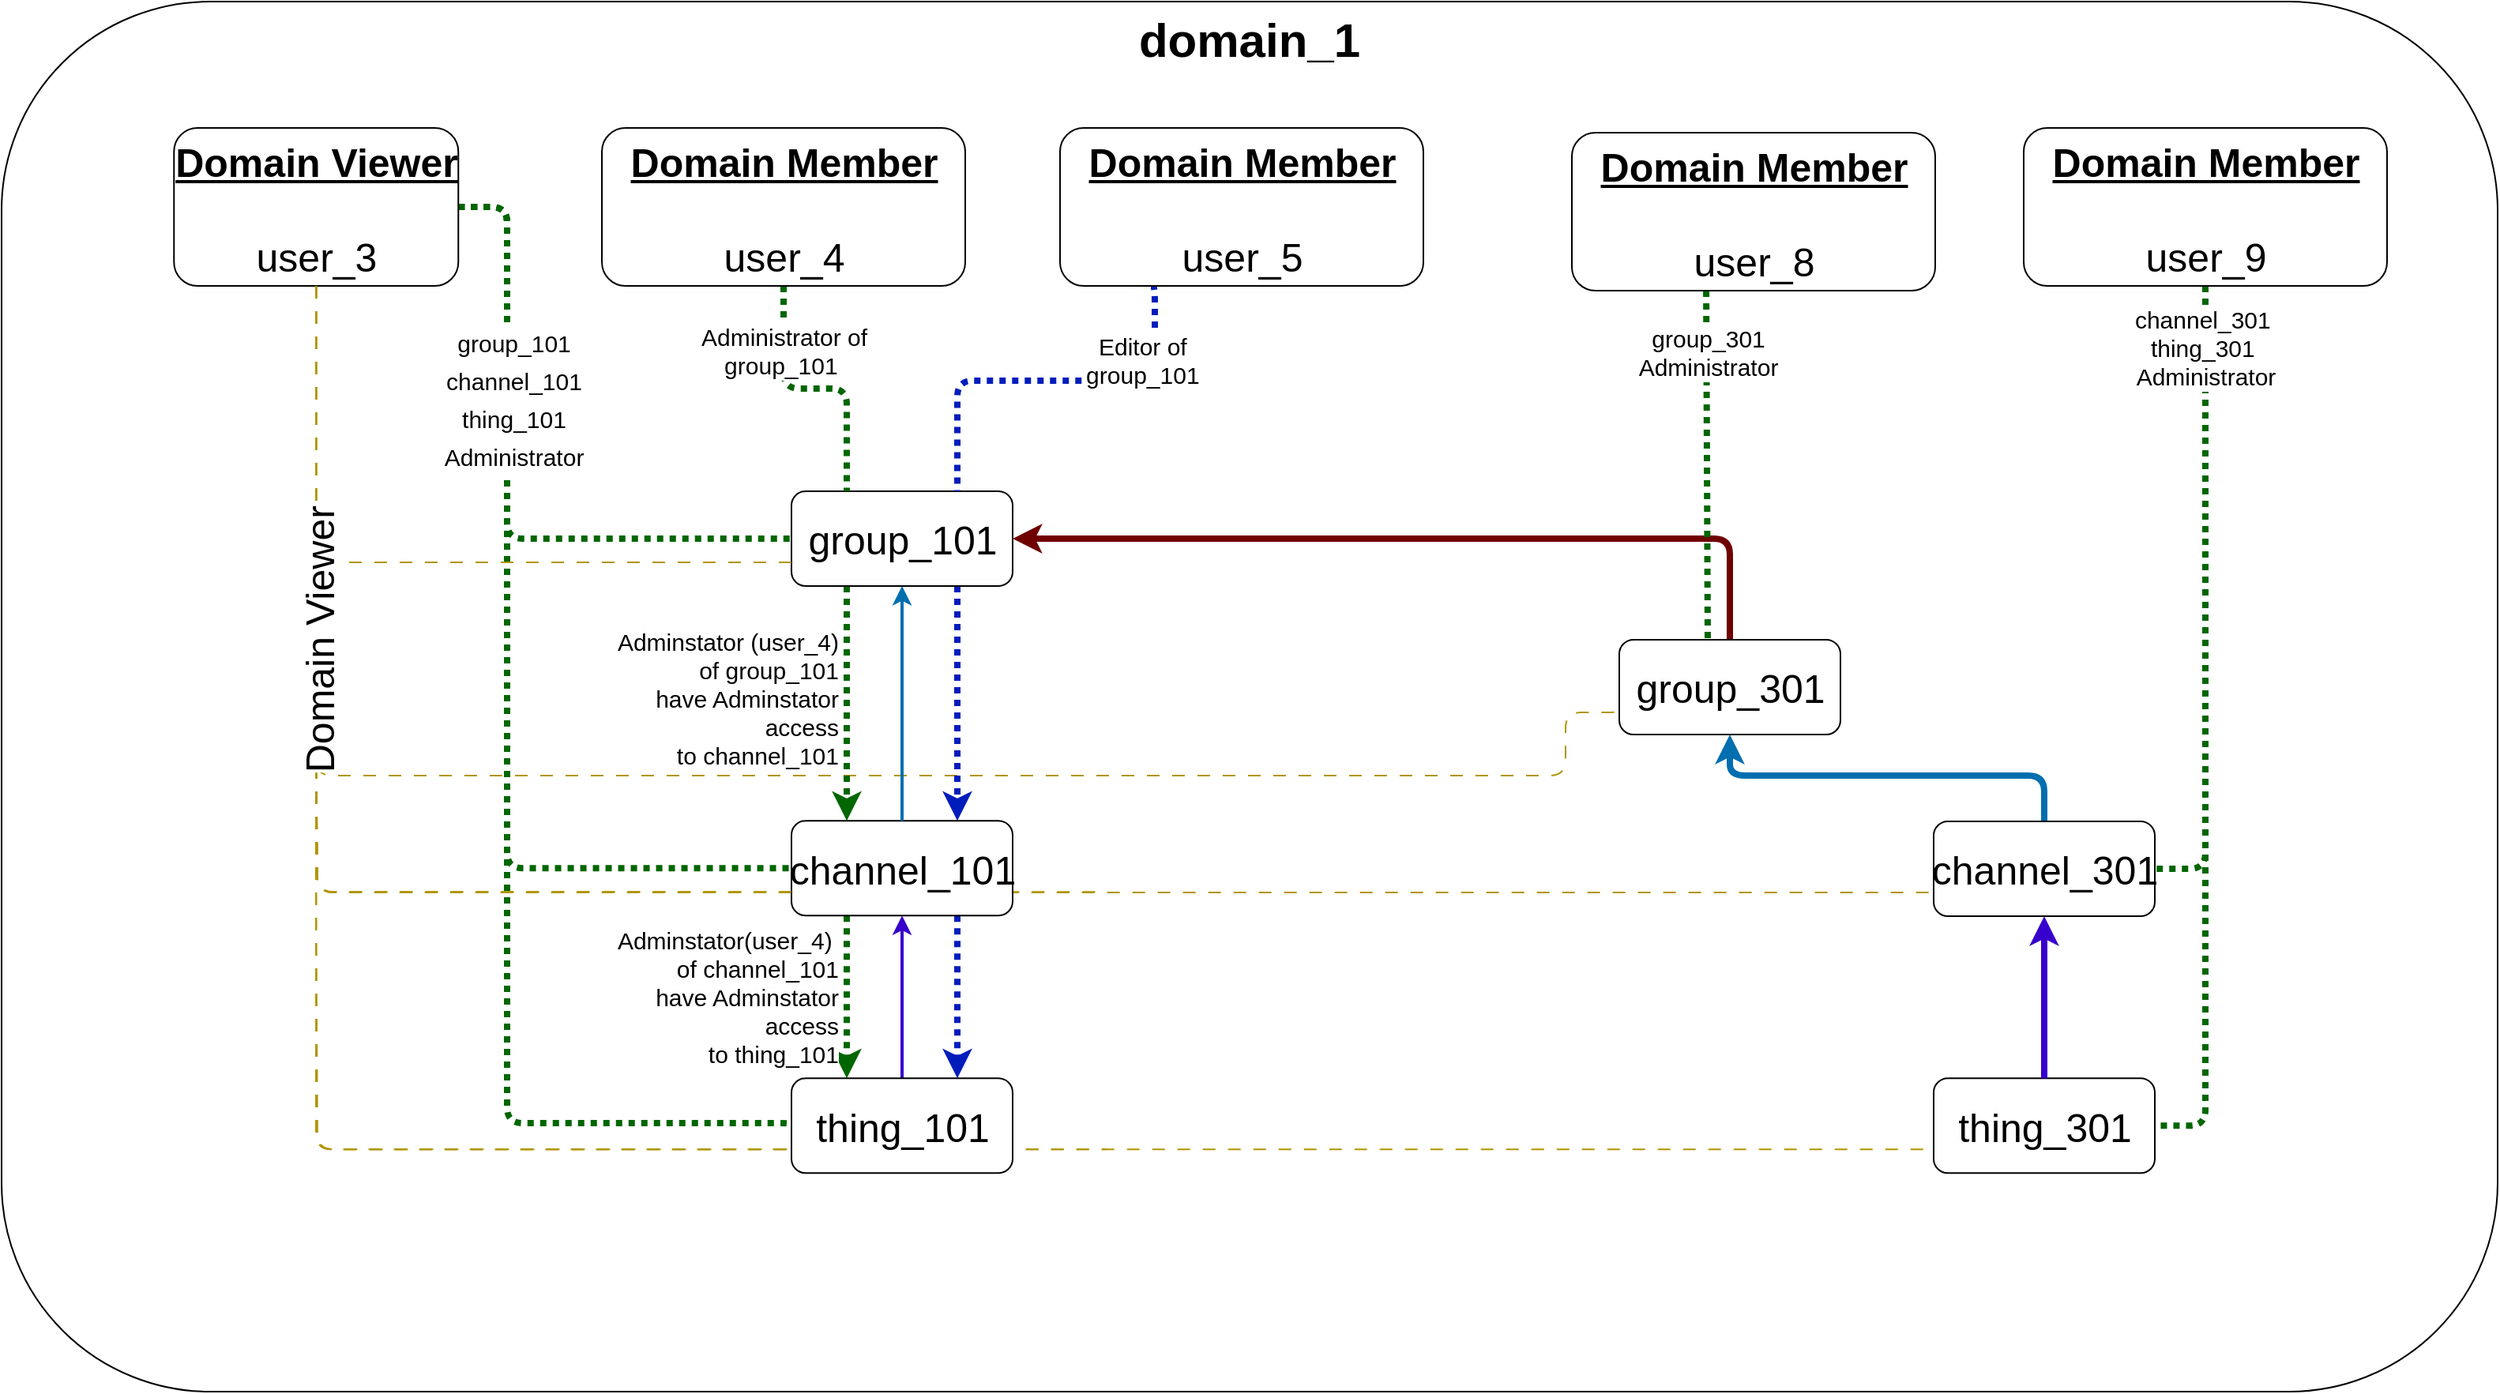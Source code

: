 <mxfile>
    <diagram id="6mOy798XpB74Yk2sk_v2" name="Page-1">
        <mxGraphModel dx="2570" dy="2074" grid="1" gridSize="10" guides="1" tooltips="1" connect="1" arrows="1" fold="1" page="1" pageScale="1" pageWidth="850" pageHeight="1100" math="0" shadow="0">
            <root>
                <mxCell id="0"/>
                <mxCell id="1" style="locked=1;" parent="0"/>
                <mxCell id="363" style="edgeStyle=none;html=1;entryX=0.5;entryY=0;entryDx=0;entryDy=0;" parent="1" edge="1">
                    <mxGeometry relative="1" as="geometry">
                        <mxPoint x="616" y="130" as="sourcePoint"/>
                    </mxGeometry>
                </mxCell>
                <mxCell id="374" style="edgeStyle=none;html=1;" parent="1" source="359" target="366" edge="1">
                    <mxGeometry relative="1" as="geometry"/>
                </mxCell>
                <mxCell id="413" style="edgeStyle=none;html=1;entryX=0.75;entryY=1;entryDx=0;entryDy=0;strokeWidth=4;" parent="1" target="365" edge="1">
                    <mxGeometry relative="1" as="geometry">
                        <mxPoint x="192.289" y="478.63" as="sourcePoint"/>
                    </mxGeometry>
                </mxCell>
                <mxCell id="463" style="edgeStyle=none;html=1;exitX=0.25;exitY=1;exitDx=0;exitDy=0;entryX=0.25;entryY=0;entryDx=0;entryDy=0;" parent="1" source="417" target="418" edge="1">
                    <mxGeometry relative="1" as="geometry"/>
                </mxCell>
                <mxCell id="464" style="edgeStyle=none;html=1;exitX=0.75;exitY=1;exitDx=0;exitDy=0;entryX=0.75;entryY=0;entryDx=0;entryDy=0;" parent="1" source="365" target="366" edge="1">
                    <mxGeometry relative="1" as="geometry"/>
                </mxCell>
                <mxCell id="467" style="edgeStyle=none;html=1;exitX=0.25;exitY=1;exitDx=0;exitDy=0;entryX=0.75;entryY=0;entryDx=0;entryDy=0;" parent="1" source="416" target="417" edge="1">
                    <mxGeometry relative="1" as="geometry"/>
                </mxCell>
                <mxCell id="471" style="edgeStyle=none;html=1;entryX=1;entryY=0.5;entryDx=0;entryDy=0;" parent="1" source="417" target="365" edge="1">
                    <mxGeometry relative="1" as="geometry"/>
                </mxCell>
                <mxCell id="4" value="Domain_1_container" style="locked=1;" parent="0"/>
                <mxCell id="5" value="&lt;font style=&quot;font-size: 30px;&quot;&gt;&lt;b style=&quot;&quot;&gt;domain_1&lt;/b&gt;&lt;/font&gt;" style="rounded=1;whiteSpace=wrap;html=1;verticalAlign=top;fillColor=default;" parent="4" vertex="1">
                    <mxGeometry x="-550" y="-40" width="1580" height="880" as="geometry"/>
                </mxCell>
                <mxCell id="6" value="Domain_1_entities" style="locked=1;" parent="0"/>
                <mxCell id="472" style="edgeStyle=orthogonalEdgeStyle;html=1;entryX=1;entryY=0.5;entryDx=0;entryDy=0;strokeWidth=4;fillColor=#a20025;strokeColor=#6F0000;" parent="6" source="417" target="365" edge="1">
                    <mxGeometry relative="1" as="geometry">
                        <Array as="points">
                            <mxPoint x="544" y="300"/>
                        </Array>
                    </mxGeometry>
                </mxCell>
                <mxCell id="39" value="Domain_1_Users" style="locked=1;" parent="0"/>
                <mxCell id="370" style="edgeStyle=orthogonalEdgeStyle;html=1;entryX=0;entryY=0.5;entryDx=0;entryDy=0;dashed=1;dashPattern=1 1;strokeColor=#006600;strokeWidth=4;fontSize=20;endArrow=none;endFill=0;" parent="39" source="308" target="365" edge="1">
                    <mxGeometry relative="1" as="geometry">
                        <Array as="points">
                            <mxPoint x="-230" y="90"/>
                            <mxPoint x="-230" y="300"/>
                        </Array>
                    </mxGeometry>
                </mxCell>
                <mxCell id="371" style="edgeStyle=orthogonalEdgeStyle;html=1;entryX=0;entryY=0.5;entryDx=0;entryDy=0;dashed=1;dashPattern=1 1;strokeColor=#006600;strokeWidth=4;fontSize=20;endArrow=none;endFill=0;" parent="39" source="308" target="366" edge="1">
                    <mxGeometry relative="1" as="geometry">
                        <Array as="points">
                            <mxPoint x="-230" y="90"/>
                            <mxPoint x="-230" y="509"/>
                        </Array>
                    </mxGeometry>
                </mxCell>
                <mxCell id="372" style="edgeStyle=orthogonalEdgeStyle;html=1;entryX=0;entryY=0.5;entryDx=0;entryDy=0;dashed=1;dashPattern=1 1;strokeColor=#006600;strokeWidth=4;fontSize=20;endArrow=none;endFill=0;" parent="39" source="308" target="359" edge="1">
                    <mxGeometry relative="1" as="geometry">
                        <Array as="points">
                            <mxPoint x="-230" y="90"/>
                            <mxPoint x="-230" y="670"/>
                            <mxPoint x="-50" y="670"/>
                        </Array>
                    </mxGeometry>
                </mxCell>
                <mxCell id="373" value="&lt;font style=&quot;font-size: 15px;&quot;&gt;group_101&lt;br&gt;channel_101&lt;br&gt;thing_101&lt;br&gt;Administrator&lt;/font&gt;" style="edgeLabel;html=1;align=center;verticalAlign=middle;resizable=0;points=[];fontSize=20;" parent="372" vertex="1" connectable="0">
                    <mxGeometry x="-0.525" y="4" relative="1" as="geometry">
                        <mxPoint y="-37" as="offset"/>
                    </mxGeometry>
                </mxCell>
                <mxCell id="425" style="edgeStyle=orthogonalEdgeStyle;html=1;entryX=0;entryY=0.75;entryDx=0;entryDy=0;dashed=1;dashPattern=8 8;fillColor=#e3c800;strokeColor=#B09500;endArrow=none;endFill=0;" parent="39" source="308" edge="1">
                    <mxGeometry relative="1" as="geometry">
                        <Array as="points">
                            <mxPoint x="-351" y="432"/>
                            <mxPoint x="-350" y="524"/>
                        </Array>
                        <mxPoint x="150" y="523.63" as="targetPoint"/>
                    </mxGeometry>
                </mxCell>
                <mxCell id="426" style="edgeStyle=orthogonalEdgeStyle;html=1;entryX=0;entryY=0.75;entryDx=0;entryDy=0;dashed=1;dashPattern=8 8;fillColor=#e3c800;strokeColor=#B09500;endArrow=none;endFill=0;" parent="39" source="308" edge="1">
                    <mxGeometry relative="1" as="geometry">
                        <Array as="points">
                            <mxPoint x="-351" y="687"/>
                        </Array>
                        <mxPoint x="150" y="686.63" as="targetPoint"/>
                    </mxGeometry>
                </mxCell>
                <mxCell id="444" style="edgeStyle=orthogonalEdgeStyle;html=1;entryX=0;entryY=0.75;entryDx=0;entryDy=0;dashed=1;dashPattern=8 8;strokeColor=#B09500;strokeWidth=1;fontSize=15;endArrow=none;endFill=0;fillColor=#e3c800;" parent="39" source="308" target="417" edge="1">
                    <mxGeometry relative="1" as="geometry">
                        <Array as="points">
                            <mxPoint x="-351" y="450"/>
                            <mxPoint x="440" y="450"/>
                            <mxPoint x="440" y="410"/>
                        </Array>
                    </mxGeometry>
                </mxCell>
                <mxCell id="448" style="edgeStyle=orthogonalEdgeStyle;html=1;entryX=0;entryY=0.75;entryDx=0;entryDy=0;dashed=1;dashPattern=8 8;strokeColor=#B09500;strokeWidth=1;fontSize=15;endArrow=none;endFill=0;fillColor=#e3c800;" parent="39" source="308" target="418" edge="1">
                    <mxGeometry relative="1" as="geometry">
                        <Array as="points">
                            <mxPoint x="-351" y="432"/>
                            <mxPoint x="-350" y="432"/>
                            <mxPoint x="-350" y="524"/>
                        </Array>
                    </mxGeometry>
                </mxCell>
                <mxCell id="308" value="&lt;font style=&quot;font-size: 25px;&quot;&gt;&lt;b&gt;&lt;u&gt;Domain Viewer&lt;/u&gt;&lt;/b&gt;&lt;br&gt;&lt;br&gt;user_3&lt;/font&gt;" style="rounded=1;html=1;fontSize=25;verticalAlign=top;" parent="39" vertex="1">
                    <mxGeometry x="-440.87" y="40" width="180" height="100" as="geometry"/>
                </mxCell>
                <mxCell id="380" style="edgeStyle=orthogonalEdgeStyle;html=1;exitX=0.25;exitY=1;exitDx=0;exitDy=0;entryX=0.25;entryY=0;entryDx=0;entryDy=0;dashed=1;dashPattern=1 1;strokeWidth=4;endArrow=classic;endFill=1;fillColor=#fa6800;strokeColor=#006600;" parent="39" source="365" target="366" edge="1">
                    <mxGeometry relative="1" as="geometry"/>
                </mxCell>
                <mxCell id="389" value="Adminstator (user_4)&lt;br&gt;of group_101 &lt;br&gt;have Adminstator &lt;br&gt;access &lt;br&gt;to channel_101" style="edgeLabel;html=1;align=right;verticalAlign=middle;resizable=0;points=[];fontSize=15;" parent="380" vertex="1" connectable="0">
                    <mxGeometry x="-0.135" relative="1" as="geometry">
                        <mxPoint x="-5" y="6" as="offset"/>
                    </mxGeometry>
                </mxCell>
                <mxCell id="465" style="edgeStyle=none;html=1;exitX=0.75;exitY=1;exitDx=0;exitDy=0;entryX=0.75;entryY=0;entryDx=0;entryDy=0;fillColor=#0050ef;strokeColor=#001DBC;dashed=1;dashPattern=1 1;strokeWidth=4;" parent="39" source="365" target="366" edge="1">
                    <mxGeometry relative="1" as="geometry"/>
                </mxCell>
                <mxCell id="365" value="group_101&lt;span style=&quot;color: rgba(0, 0, 0, 0); font-family: monospace; font-size: 0px; text-align: start;&quot;&gt;%3CmxGraphModel%3E%3Croot%3E%3CmxCell%20id%3D%220%22%2F%3E%3CmxCell%20id%3D%221%22%20parent%3D%220%22%2F%3E%3CmxCell%20id%3D%222%22%20value%3D%22Group%202%22%20style%3D%22rounded%3D1%3Bhtml%3D1%3BfontSize%3D25%3B%22%20vertex%3D%221%22%20parent%3D%221%22%3E%3CmxGeometry%20x%3D%22509.996%22%20y%3D%22220%22%20width%3D%2296.424%22%20height%3D%2240%22%20as%3D%22geometry%22%2F%3E%3C%2FmxCell%3E%3C%2Froot%3E%3C%2FmxGraphModel%3&lt;/span&gt;" style="rounded=1;html=1;fontSize=25;" parent="39" vertex="1">
                    <mxGeometry x="-50" y="270" width="140" height="60" as="geometry"/>
                </mxCell>
                <mxCell id="381" style="edgeStyle=orthogonalEdgeStyle;html=1;exitX=0.25;exitY=1;exitDx=0;exitDy=0;entryX=0.25;entryY=0;entryDx=0;entryDy=0;dashed=1;dashPattern=1 1;strokeWidth=4;endArrow=classic;endFill=1;fillColor=#fa6800;strokeColor=#006600;" parent="39" source="366" target="359" edge="1">
                    <mxGeometry relative="1" as="geometry"/>
                </mxCell>
                <mxCell id="391" value="Adminstator(user_4)&amp;nbsp;&lt;br&gt;&lt;div style=&quot;&quot;&gt;of channel_101&lt;/div&gt;have Adminstator &lt;br&gt;access&lt;br&gt;to thing_101" style="edgeLabel;html=1;align=right;verticalAlign=middle;resizable=0;points=[];fontSize=15;" parent="381" vertex="1" connectable="0">
                    <mxGeometry x="-0.186" y="-1" relative="1" as="geometry">
                        <mxPoint x="-4" y="9" as="offset"/>
                    </mxGeometry>
                </mxCell>
                <mxCell id="466" style="edgeStyle=none;html=1;exitX=0.75;exitY=1;exitDx=0;exitDy=0;entryX=0.75;entryY=0;entryDx=0;entryDy=0;dashed=1;dashPattern=1 1;strokeWidth=4;fillColor=#0050ef;strokeColor=#001DBC;" parent="39" source="366" target="359" edge="1">
                    <mxGeometry relative="1" as="geometry"/>
                </mxCell>
                <mxCell id="366" value="channel_101&lt;span style=&quot;color: rgba(0, 0, 0, 0); font-family: monospace; font-size: 0px; text-align: start;&quot;&gt;%3CmxGraphModel%3E%3Croot%3E%3CmxCell%20id%3D%220%22%2F%3E%3CmxCell%20id%3D%221%22%20parent%3D%220%22%2F%3E%3CmxCell%20id%3D%222%22%20value%3D%22Group%202%22%20style%3D%22rounded%3D1%3Bhtml%3D1%3BfontSize%3D25%3B%22%20vertex%3D%221%22%20parent%3D%221%22%3E%3CmxGeometry%20x%3D%22509.996%22%20y%3D%22220%22%20width%3D%2296.424%22%20height%3D%2240%22%20as%3D%22geometry%22%2F%3E%3C%2FmxCell%3E%3C%2Froot%3E%3C%2FmxGraphModel%3&lt;/span&gt;" style="rounded=1;html=1;fontSize=25;" parent="39" vertex="1">
                    <mxGeometry x="-50" y="478.63" width="140" height="60" as="geometry"/>
                </mxCell>
                <mxCell id="379" style="edgeStyle=orthogonalEdgeStyle;html=1;entryX=0.25;entryY=0;entryDx=0;entryDy=0;dashed=1;dashPattern=1 1;strokeWidth=4;endArrow=none;endFill=0;fillColor=#fa6800;strokeColor=#006600;" parent="39" source="378" target="365" edge="1">
                    <mxGeometry relative="1" as="geometry"/>
                </mxCell>
                <mxCell id="388" value="&lt;font style=&quot;font-size: 15px;&quot;&gt;&lt;font style=&quot;font-size: 15px;&quot;&gt;&amp;nbsp;Administrator of&amp;nbsp;&lt;br&gt;&lt;/font&gt;group_101&amp;nbsp;&lt;/font&gt;" style="edgeLabel;html=1;align=center;verticalAlign=middle;resizable=0;points=[];" parent="379" vertex="1" connectable="0">
                    <mxGeometry x="0.417" y="1" relative="1" as="geometry">
                        <mxPoint x="-41" y="-40" as="offset"/>
                    </mxGeometry>
                </mxCell>
                <mxCell id="378" value="&lt;font style=&quot;font-size: 25px;&quot;&gt;&lt;b&gt;&lt;u&gt;Domain Member&lt;/u&gt;&lt;/b&gt;&lt;br&gt;&lt;br&gt;user_4&lt;/font&gt;" style="rounded=1;html=1;fontSize=25;verticalAlign=top;" parent="39" vertex="1">
                    <mxGeometry x="-170" y="40" width="230" height="100" as="geometry"/>
                </mxCell>
                <mxCell id="401" style="edgeStyle=orthogonalEdgeStyle;html=1;dashed=1;dashPattern=1 1;strokeWidth=4;endArrow=none;endFill=0;fillColor=#0050ef;strokeColor=#001DBC;exitX=0.25;exitY=1;exitDx=0;exitDy=0;entryX=0.75;entryY=0;entryDx=0;entryDy=0;" parent="39" source="400" target="365" edge="1">
                    <mxGeometry relative="1" as="geometry">
                        <Array as="points">
                            <mxPoint x="180" y="140"/>
                            <mxPoint x="180" y="200"/>
                            <mxPoint x="55" y="200"/>
                        </Array>
                    </mxGeometry>
                </mxCell>
                <mxCell id="405" value="&lt;font style=&quot;font-size: 15px;&quot;&gt;Editor of&amp;nbsp;&lt;br&gt;&lt;/font&gt;&lt;span style=&quot;font-size: 15px;&quot;&gt;group_101&amp;nbsp;&lt;/span&gt;" style="edgeLabel;html=1;align=center;verticalAlign=middle;resizable=0;points=[];" parent="401" vertex="1" connectable="0">
                    <mxGeometry x="-0.617" y="-6" relative="1" as="geometry">
                        <mxPoint as="offset"/>
                    </mxGeometry>
                </mxCell>
                <mxCell id="400" value="&lt;font style=&quot;font-size: 25px;&quot;&gt;&lt;b&gt;&lt;u&gt;Domain Member&lt;/u&gt;&lt;/b&gt;&lt;br&gt;&lt;br&gt;user_5&lt;br&gt;&lt;/font&gt;" style="rounded=1;html=1;fontSize=25;verticalAlign=top;" parent="39" vertex="1">
                    <mxGeometry x="120" y="40" width="230" height="100" as="geometry"/>
                </mxCell>
                <mxCell id="438" style="edgeStyle=orthogonalEdgeStyle;html=1;entryX=1;entryY=0.5;entryDx=0;entryDy=0;dashed=1;dashPattern=1 1;strokeColor=#006600;strokeWidth=4;endArrow=none;endFill=0;" parent="39" source="416" target="418" edge="1">
                    <mxGeometry relative="1" as="geometry">
                        <Array as="points">
                            <mxPoint x="845" y="509"/>
                        </Array>
                    </mxGeometry>
                </mxCell>
                <mxCell id="439" style="edgeStyle=orthogonalEdgeStyle;html=1;entryX=1;entryY=0.5;entryDx=0;entryDy=0;dashed=1;dashPattern=1 1;strokeColor=#006600;strokeWidth=4;endArrow=none;endFill=0;" parent="39" source="416" target="419" edge="1">
                    <mxGeometry relative="1" as="geometry">
                        <Array as="points">
                            <mxPoint x="845" y="672"/>
                        </Array>
                    </mxGeometry>
                </mxCell>
                <mxCell id="441" value="channel_301&amp;nbsp;&lt;br&gt;thing_301&amp;nbsp;&lt;br&gt;Administrator" style="edgeLabel;html=1;align=center;verticalAlign=middle;resizable=0;points=[];fontSize=15;" parent="439" vertex="1" connectable="0">
                    <mxGeometry x="-0.532" y="-2" relative="1" as="geometry">
                        <mxPoint x="2" y="-93" as="offset"/>
                    </mxGeometry>
                </mxCell>
                <mxCell id="416" value="&lt;font style=&quot;font-size: 25px;&quot;&gt;&lt;b&gt;&lt;u&gt;Domain Member&lt;/u&gt;&lt;/b&gt;&lt;br&gt;&lt;br&gt;user_9&lt;/font&gt;" style="rounded=1;html=1;fontSize=25;verticalAlign=top;" parent="39" vertex="1">
                    <mxGeometry x="730" y="40" width="230" height="100" as="geometry"/>
                </mxCell>
                <mxCell id="437" style="edgeStyle=orthogonalEdgeStyle;html=1;dashed=1;dashPattern=1 1;strokeColor=#006600;strokeWidth=4;endArrow=none;endFill=0;" parent="39" edge="1">
                    <mxGeometry relative="1" as="geometry">
                        <mxPoint x="529.029" y="143" as="sourcePoint"/>
                        <mxPoint x="530" y="364" as="targetPoint"/>
                        <Array as="points">
                            <mxPoint x="530" y="143"/>
                        </Array>
                    </mxGeometry>
                </mxCell>
                <mxCell id="440" value="&lt;font style=&quot;font-size: 15px;&quot;&gt;group_301 &lt;br&gt;Administrator&lt;/font&gt;" style="edgeLabel;html=1;align=center;verticalAlign=middle;resizable=0;points=[];" parent="437" vertex="1" connectable="0">
                    <mxGeometry x="-0.259" relative="1" as="geometry">
                        <mxPoint y="-42" as="offset"/>
                    </mxGeometry>
                </mxCell>
                <mxCell id="415" value="&lt;font style=&quot;font-size: 25px;&quot;&gt;&lt;b&gt;&lt;u&gt;Domain Member&lt;/u&gt;&lt;/b&gt;&lt;br&gt;&lt;br&gt;user_8&lt;/font&gt;" style="rounded=1;html=1;fontSize=25;verticalAlign=top;" parent="39" vertex="1">
                    <mxGeometry x="444" y="43" width="230" height="100" as="geometry"/>
                </mxCell>
                <mxCell id="443" style="edgeStyle=orthogonalEdgeStyle;html=1;entryX=0;entryY=0.75;entryDx=0;entryDy=0;dashed=1;dashPattern=8 8;strokeColor=#B09500;strokeWidth=1;fontSize=15;endArrow=none;endFill=0;fillColor=#e3c800;" parent="39" source="308" target="419" edge="1">
                    <mxGeometry relative="1" as="geometry">
                        <Array as="points">
                            <mxPoint x="-351" y="687"/>
                        </Array>
                    </mxGeometry>
                </mxCell>
                <mxCell id="470" style="edgeStyle=orthogonalEdgeStyle;html=1;strokeWidth=4;endArrow=classic;endFill=1;fillColor=#1ba1e2;strokeColor=#006EAF;" parent="39" source="418" target="417" edge="1">
                    <mxGeometry relative="1" as="geometry">
                        <Array as="points">
                            <mxPoint x="743" y="450"/>
                            <mxPoint x="544" y="450"/>
                        </Array>
                    </mxGeometry>
                </mxCell>
                <mxCell id="76" value="Legends" style="locked=1;" parent="0"/>
                <mxCell id="396" style="edgeStyle=orthogonalEdgeStyle;html=1;entryX=0;entryY=0.75;entryDx=0;entryDy=0;strokeColor=#B09500;dashed=1;dashPattern=8 8;endArrow=none;endFill=0;" parent="76" source="308" target="365" edge="1">
                    <mxGeometry relative="1" as="geometry">
                        <Array as="points">
                            <mxPoint x="-351" y="315"/>
                        </Array>
                    </mxGeometry>
                </mxCell>
                <mxCell id="397" style="edgeStyle=orthogonalEdgeStyle;html=1;entryX=0;entryY=0.75;entryDx=0;entryDy=0;strokeColor=#B09500;dashed=1;dashPattern=8 8;endArrow=none;endFill=0;" parent="76" source="308" target="366" edge="1">
                    <mxGeometry relative="1" as="geometry">
                        <Array as="points">
                            <mxPoint x="-351" y="432"/>
                            <mxPoint x="-350" y="524"/>
                        </Array>
                    </mxGeometry>
                </mxCell>
                <mxCell id="398" style="edgeStyle=orthogonalEdgeStyle;html=1;entryX=0;entryY=0.75;entryDx=0;entryDy=0;strokeColor=#B09500;dashed=1;dashPattern=8 8;endArrow=none;endFill=0;" parent="76" source="308" target="359" edge="1">
                    <mxGeometry relative="1" as="geometry">
                        <Array as="points">
                            <mxPoint x="-351" y="542"/>
                            <mxPoint x="-350" y="542"/>
                            <mxPoint x="-350" y="687"/>
                        </Array>
                    </mxGeometry>
                </mxCell>
                <mxCell id="399" value="&lt;span style=&quot;font-size: 25px;&quot;&gt;Domain Viewer&lt;/span&gt;" style="edgeLabel;html=1;align=center;verticalAlign=middle;resizable=0;points=[];rotation=-90;" parent="398" vertex="1" connectable="0">
                    <mxGeometry x="-0.471" y="1" relative="1" as="geometry">
                        <mxPoint as="offset"/>
                    </mxGeometry>
                </mxCell>
                <mxCell id="91" value="user_entities" style="locked=1;" parent="0"/>
                <mxCell id="376" style="edgeStyle=none;html=1;strokeColor=#3700CC;strokeWidth=2;" parent="91" source="359" target="366" edge="1">
                    <mxGeometry relative="1" as="geometry"/>
                </mxCell>
                <mxCell id="359" value="thing_101&lt;span style=&quot;color: rgba(0, 0, 0, 0); font-family: monospace; font-size: 0px; text-align: start;&quot;&gt;%3CmxGraphModel%3E%3Croot%3E%3CmxCell%20id%3D%220%22%2F%3E%3CmxCell%20id%3D%221%22%20parent%3D%220%22%2F%3E%3CmxCell%20id%3D%222%22%20value%3D%22Group%202%22%20style%3D%22rounded%3D1%3Bhtml%3D1%3BfontSize%3D25%3B%22%20vertex%3D%221%22%20parent%3D%221%22%3E%3CmxGeometry%20x%3D%22509.996%22%20y%3D%22220%22%20width%3D%2296.424%22%20height%3D%2240%22%20as%3D%22geometry%22%2F%3E%3C%2FmxCell%3E%3C%2Froot%3E%3C%2FmxGraphModel%3&lt;/span&gt;" style="rounded=1;html=1;fontSize=25;" parent="91" vertex="1">
                    <mxGeometry x="-50" y="641.63" width="140" height="60" as="geometry"/>
                </mxCell>
                <mxCell id="377" style="edgeStyle=none;html=1;strokeColor=#006EAF;strokeWidth=2;" parent="91" source="366" target="365" edge="1">
                    <mxGeometry relative="1" as="geometry"/>
                </mxCell>
                <mxCell id="417" value="group_301&lt;span style=&quot;color: rgba(0, 0, 0, 0); font-family: monospace; font-size: 0px; text-align: start;&quot;&gt;%3CmxGraphModel%3E%3Croot%3E%3CmxCell%20id%3D%220%22%2F%3E%3CmxCell%20id%3D%221%22%20parent%3D%220%22%2F%3E%3CmxCell%20id%3D%222%22%20value%3D%22Group%202%22%20style%3D%22rounded%3D1%3Bhtml%3D1%3BfontSize%3D25%3B%22%20vertex%3D%221%22%20parent%3D%221%22%3E%3CmxGeometry%20x%3D%22509.996%22%20y%3D%22220%22%20width%3D%2296.424%22%20height%3D%2240%22%20as%3D%22geometry%22%2F%3E%3C%2FmxCell%3E%3C%2Froot%3E%3C%2FmxGraphModel%3&lt;/span&gt;" style="rounded=1;html=1;fontSize=25;" parent="91" vertex="1">
                    <mxGeometry x="474" y="364" width="140" height="60" as="geometry"/>
                </mxCell>
                <mxCell id="418" value="channel_301&lt;span style=&quot;color: rgba(0, 0, 0, 0); font-family: monospace; font-size: 0px; text-align: start;&quot;&gt;%3CmxGraphModel%3E%3Croot%3E%3CmxCell%20id%3D%220%22%2F%3E%3CmxCell%20id%3D%221%22%20parent%3D%220%22%2F%3E%3CmxCell%20id%3D%222%22%20value%3D%22Group%202%22%20style%3D%22rounded%3D1%3Bhtml%3D1%3BfontSize%3D25%3B%22%20vertex%3D%221%22%20parent%3D%221%22%3E%3CmxGeometry%20x%3D%22509.996%22%20y%3D%22220%22%20width%3D%2296.424%22%20height%3D%2240%22%20as%3D%22geometry%22%2F%3E%3C%2FmxCell%3E%3C%2Froot%3E%3C%2FmxGraphModel%3&lt;/span&gt;" style="rounded=1;html=1;fontSize=25;" parent="91" vertex="1">
                    <mxGeometry x="673" y="479" width="140" height="60" as="geometry"/>
                </mxCell>
                <mxCell id="419" value="thing_301&lt;span style=&quot;color: rgba(0, 0, 0, 0); font-family: monospace; font-size: 0px; text-align: start;&quot;&gt;%3CmxGraphModel%3E%3Croot%3E%3CmxCell%20id%3D%220%22%2F%3E%3CmxCell%20id%3D%221%22%20parent%3D%220%22%2F%3E%3CmxCell%20id%3D%222%22%20value%3D%22Group%202%22%20style%3D%22rounded%3D1%3Bhtml%3D1%3BfontSize%3D25%3B%22%20vertex%3D%221%22%20parent%3D%221%22%3E%3CmxGeometry%20x%3D%22509.996%22%20y%3D%22220%22%20width%3D%2296.424%22%20height%3D%2240%22%20as%3D%22geometry%22%2F%3E%3C%2FmxCell%3E%3C%2Froot%3E%3C%2FmxGraphModel%3&lt;/span&gt;" style="rounded=1;html=1;fontSize=25;" parent="91" vertex="1">
                    <mxGeometry x="673" y="641.63" width="140" height="60" as="geometry"/>
                </mxCell>
                <mxCell id="423" style="edgeStyle=orthogonalEdgeStyle;html=1;fillColor=#6a00ff;strokeColor=#3700CC;strokeWidth=4;" parent="91" source="419" target="418" edge="1">
                    <mxGeometry relative="1" as="geometry"/>
                </mxCell>
            </root>
        </mxGraphModel>
    </diagram>
</mxfile>